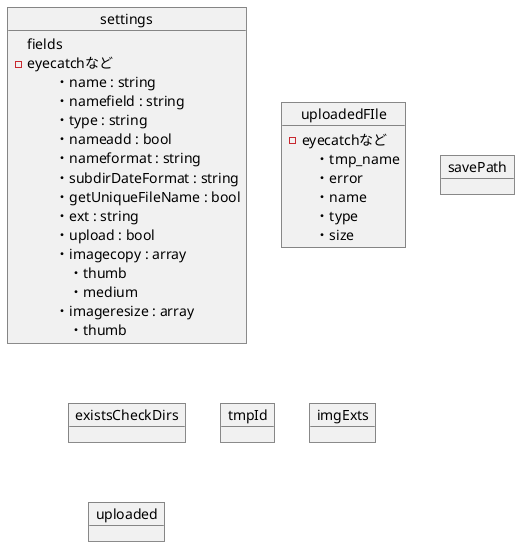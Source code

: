 @startuml
object settings {
    fields
- eyecatchなど
  ・name : string
  ・namefield : string
  ・type : string
  ・nameadd : bool
  ・nameformat : string
  ・subdirDateFormat : string
  ・getUniqueFileName : bool
  ・ext : string
  ・upload : bool
  ・imagecopy : array
   ・thumb
   ・medium
  ・imageresize : array
   ・thumb
}
object uploadedFIle {
    - eyecatchなど
 ・tmp_name
 ・error
 ・name
 ・type
 ・size
}
object savePath
object existsCheckDirs
object tmpId
object imgExts
object uploaded

@enduml